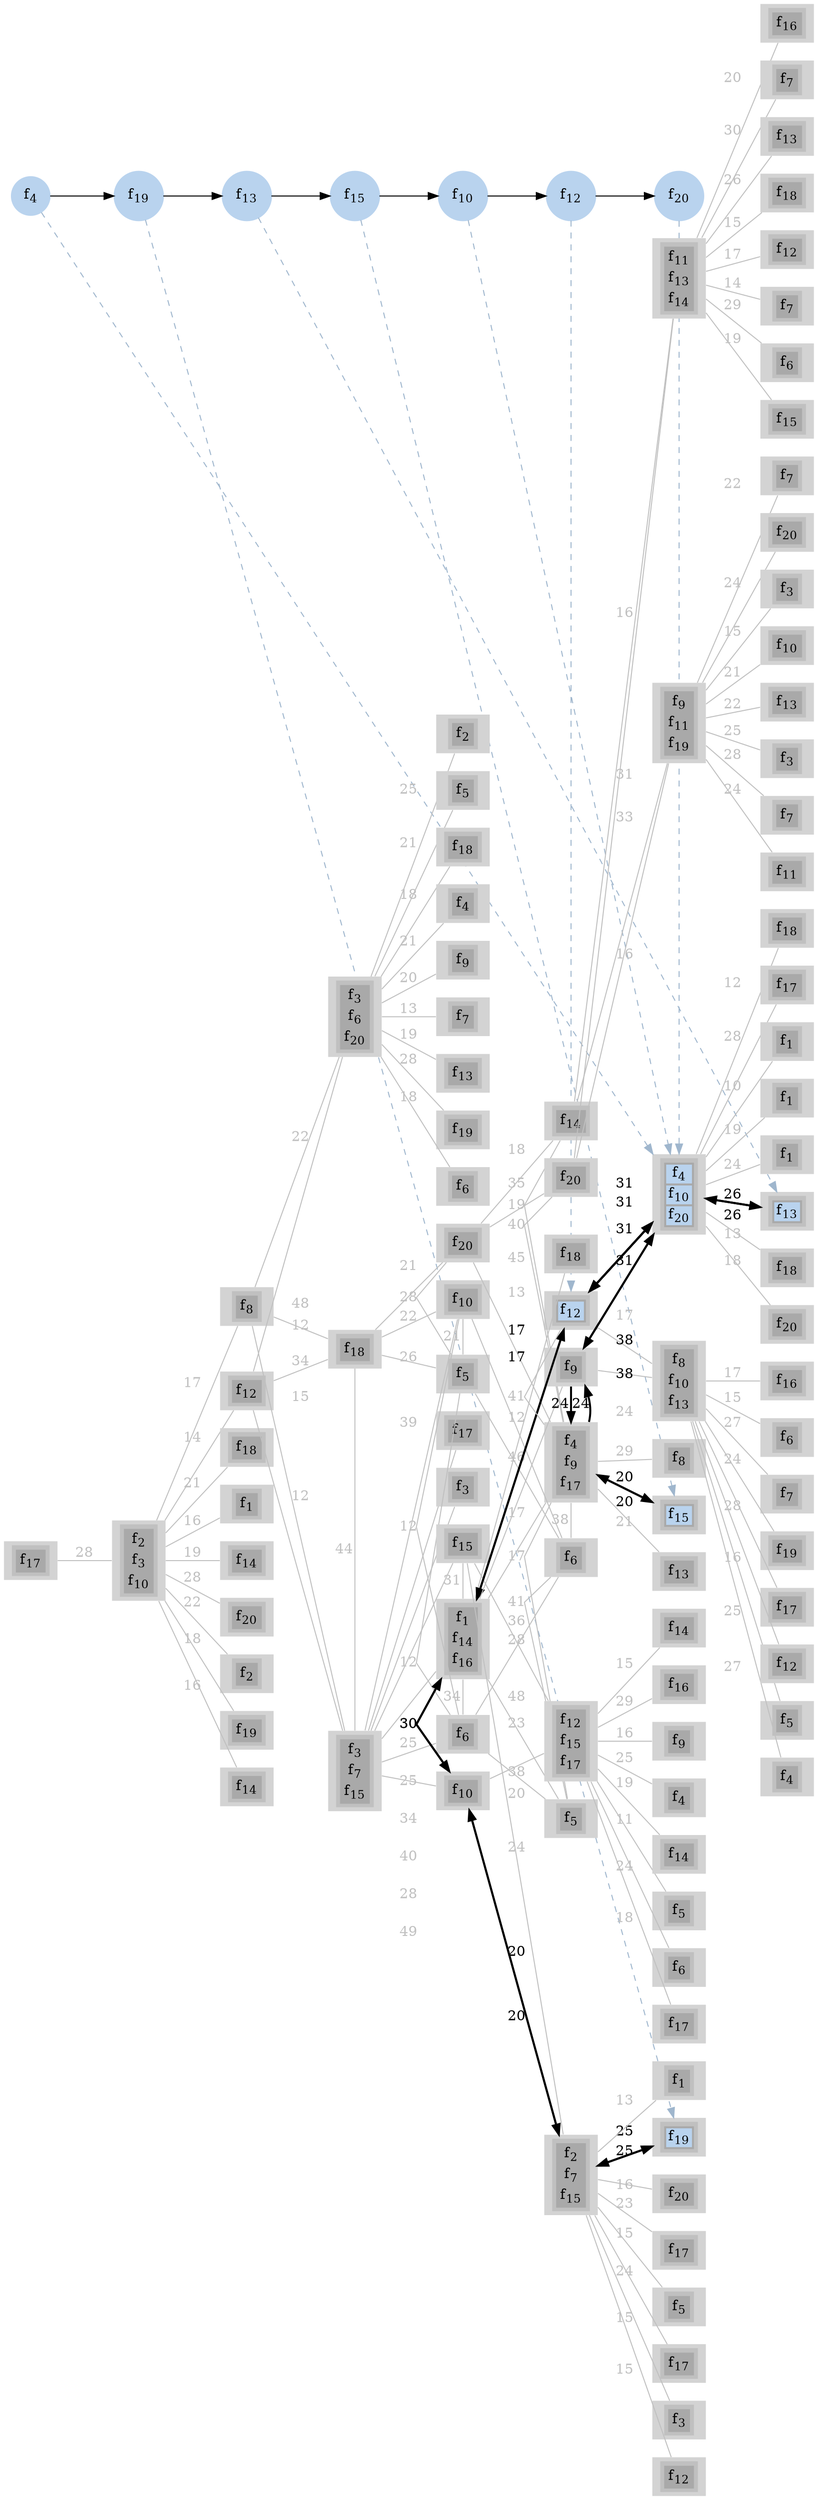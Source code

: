 digraph G
{
ranksep = "equally"
rankdir = LR
subgraph sfc
{
node [shape=circle]
{rank = same; f4; };
{rank = same; f19; };
{rank = same; f13; };
{rank = same; f15; };
{rank = same; f10; };
{rank = same; f12; };
{rank = same; f20; };
f4[style=filled label=<f<SUB>4</SUB>> color="slategray2"]
f19[style=filled label=<f<SUB>19</SUB>> color="slategray2"]
f13[style=filled label=<f<SUB>13</SUB>> color="slategray2"]
f15[style=filled label=<f<SUB>15</SUB>> color="slategray2"]
f10[style=filled label=<f<SUB>10</SUB>> color="slategray2"]
f12[style=filled label=<f<SUB>12</SUB>> color="slategray2"]
f20[style=filled label=<f<SUB>20</SUB>> color="slategray2"]
f4 -> f19
f19 -> f13
f13 -> f15
f15 -> f10
f10 -> f12
f12 -> f20
}
subgraph network
{
node [shape=none]
{rank = same; 1; };
{rank = same; 18; };
{rank = same; 2; 3; 4; 5; 6; 7; 8; 20; 21; };
{rank = same; 19; 82; 84; };
{rank = same; 9; 10; 11; 12; 13; 14; 15; 16; 17; 83; 87; 88; 60; 61; 86; 89; 92; 93; };
{rank = same; 40; 41; 85; 90; 58; 59; 78; 79; 91; 94; };
{rank = same; 38; 39; 95; 96; 97; 42; 43; 44; 45; 46; 47; 48; 49; 50; 51; 52; 53; 54; 55; 56; 57; 80; 81; };
{rank = same; 22; 23; 24; 25; 26; 27; 28; 29; 30; 31; 32; 33; 34; 35; 36; 37; 62; 63; 64; 65; 66; 67; 68; 69; 70; 71; 72; 73; 74; 75; 76; 77; };
81[style=filled
label=<
<TABLE BORDER="0" BGCOLOR="gray">
<TR>
<TD>
<TABLE BORDER="0" BGCOLOR="darkgray">
<TR><TD PORT="f20" BGCOLOR="slategray2">f<SUB>4</SUB></TD></TR>
<TR><TD PORT="f56" BGCOLOR="slategray2">f<SUB>10</SUB></TD></TR>
<TR><TD PORT="f117" BGCOLOR="slategray2">f<SUB>20</SUB></TD></TR>
</TABLE>
</TD>
</TR>
</TABLE>>]

44[style=filled
label=<
<TABLE BORDER="0" BGCOLOR="gray">
<TR>
<TD>
<TABLE BORDER="0" BGCOLOR="darkgray">
<TR><TD PORT="f111" BGCOLOR="slategray2">f<SUB>19</SUB></TD></TR>
</TABLE>
</TD>
</TR>
</TABLE>>]

44[style=filled
label=<
<TABLE BORDER="0" BGCOLOR="gray">
<TR>
<TD>
<TABLE BORDER="0" BGCOLOR="darkgray">
<TR><TD PORT="f111" BGCOLOR="slategray2">f<SUB>19</SUB></TD></TR>
</TABLE>
</TD>
</TR>
</TABLE>>]

73[style=filled
label=<
<TABLE BORDER="0" BGCOLOR="gray">
<TR>
<TD>
<TABLE BORDER="0" BGCOLOR="darkgray">
<TR><TD PORT="f72" BGCOLOR="slategray2">f<SUB>13</SUB></TD></TR>
</TABLE>
</TD>
</TR>
</TABLE>>]

73[style=filled
label=<
<TABLE BORDER="0" BGCOLOR="gray">
<TR>
<TD>
<TABLE BORDER="0" BGCOLOR="darkgray">
<TR><TD PORT="f72" BGCOLOR="slategray2">f<SUB>13</SUB></TD></TR>
</TABLE>
</TD>
</TR>
</TABLE>>]

96[style=filled
label=<
<TABLE BORDER="0" BGCOLOR="gray">
<TR>
<TD>
<TABLE BORDER="0" BGCOLOR="darkgray">
<TR><TD PORT="f86" BGCOLOR="slategray2">f<SUB>15</SUB></TD></TR>
</TABLE>
</TD>
</TR>
</TABLE>>]

96[style=filled
label=<
<TABLE BORDER="0" BGCOLOR="gray">
<TR>
<TD>
<TABLE BORDER="0" BGCOLOR="darkgray">
<TR><TD PORT="f86" BGCOLOR="slategray2">f<SUB>15</SUB></TD></TR>
</TABLE>
</TD>
</TR>
</TABLE>>]

81[style=filled
label=<
<TABLE BORDER="0" BGCOLOR="gray">
<TR>
<TD>
<TABLE BORDER="0" BGCOLOR="darkgray">
<TR><TD PORT="f20" BGCOLOR="slategray2">f<SUB>4</SUB></TD></TR>
<TR><TD PORT="f56" BGCOLOR="slategray2">f<SUB>10</SUB></TD></TR>
<TR><TD PORT="f117" BGCOLOR="slategray2">f<SUB>20</SUB></TD></TR>
</TABLE>
</TD>
</TR>
</TABLE>>]

78[style=filled
label=<
<TABLE BORDER="0" BGCOLOR="gray">
<TR>
<TD>
<TABLE BORDER="0" BGCOLOR="darkgray">
<TR><TD PORT="f63" BGCOLOR="slategray2">f<SUB>12</SUB></TD></TR>
</TABLE>
</TD>
</TR>
</TABLE>>]

78[style=filled
label=<
<TABLE BORDER="0" BGCOLOR="gray">
<TR>
<TD>
<TABLE BORDER="0" BGCOLOR="darkgray">
<TR><TD PORT="f63" BGCOLOR="slategray2">f<SUB>12</SUB></TD></TR>
</TABLE>
</TD>
</TR>
</TABLE>>]

1[style=filled
label=<
<TABLE BORDER="0" BGCOLOR="gray">
<TR>
<TD>
<TABLE BORDER="0" BGCOLOR="darkgray">
<TR><TD PORT="f91" BGCOLOR="darkgray">f<SUB>17</SUB></TD></TR>
</TABLE>
</TD>
</TR>
</TABLE>>]

18[style=filled
label=<
<TABLE BORDER="0" BGCOLOR="gray">
<TR>
<TD>
<TABLE BORDER="0" BGCOLOR="darkgray">
<TR><TD PORT="f8" BGCOLOR="darkgray">f<SUB>2</SUB></TD></TR>
<TR><TD PORT="f12" BGCOLOR="darkgray">f<SUB>3</SUB></TD></TR>
<TR><TD PORT="f52" BGCOLOR="darkgray">f<SUB>10</SUB></TD></TR>
</TABLE>
</TD>
</TR>
</TABLE>>]

2[style=filled
label=<
<TABLE BORDER="0" BGCOLOR="gray">
<TR>
<TD>
<TABLE BORDER="0" BGCOLOR="darkgray">
<TR><TD PORT="f101" BGCOLOR="darkgray">f<SUB>18</SUB></TD></TR>
</TABLE>
</TD>
</TR>
</TABLE>>]

3[style=filled
label=<
<TABLE BORDER="0" BGCOLOR="gray">
<TR>
<TD>
<TABLE BORDER="0" BGCOLOR="darkgray">
<TR><TD PORT="f1" BGCOLOR="darkgray">f<SUB>1</SUB></TD></TR>
</TABLE>
</TD>
</TR>
</TABLE>>]

4[style=filled
label=<
<TABLE BORDER="0" BGCOLOR="gray">
<TR>
<TD>
<TABLE BORDER="0" BGCOLOR="darkgray">
<TR><TD PORT="f75" BGCOLOR="darkgray">f<SUB>14</SUB></TD></TR>
</TABLE>
</TD>
</TR>
</TABLE>>]

5[style=filled
label=<
<TABLE BORDER="0" BGCOLOR="gray">
<TR>
<TD>
<TABLE BORDER="0" BGCOLOR="darkgray">
<TR><TD PORT="f113" BGCOLOR="darkgray">f<SUB>20</SUB></TD></TR>
</TABLE>
</TD>
</TR>
</TABLE>>]

6[style=filled
label=<
<TABLE BORDER="0" BGCOLOR="gray">
<TR>
<TD>
<TABLE BORDER="0" BGCOLOR="darkgray">
<TR><TD PORT="f9" BGCOLOR="darkgray">f<SUB>2</SUB></TD></TR>
</TABLE>
</TD>
</TR>
</TABLE>>]

7[style=filled
label=<
<TABLE BORDER="0" BGCOLOR="gray">
<TR>
<TD>
<TABLE BORDER="0" BGCOLOR="darkgray">
<TR><TD PORT="f108" BGCOLOR="darkgray">f<SUB>19</SUB></TD></TR>
</TABLE>
</TD>
</TR>
</TABLE>>]

8[style=filled
label=<
<TABLE BORDER="0" BGCOLOR="gray">
<TR>
<TD>
<TABLE BORDER="0" BGCOLOR="darkgray">
<TR><TD PORT="f74" BGCOLOR="darkgray">f<SUB>14</SUB></TD></TR>
</TABLE>
</TD>
</TR>
</TABLE>>]

9[style=filled
label=<
<TABLE BORDER="0" BGCOLOR="gray">
<TR>
<TD>
<TABLE BORDER="0" BGCOLOR="darkgray">
<TR><TD PORT="f7" BGCOLOR="darkgray">f<SUB>2</SUB></TD></TR>
</TABLE>
</TD>
</TR>
</TABLE>>]

19[style=filled
label=<
<TABLE BORDER="0" BGCOLOR="gray">
<TR>
<TD>
<TABLE BORDER="0" BGCOLOR="darkgray">
<TR><TD PORT="f11" BGCOLOR="darkgray">f<SUB>3</SUB></TD></TR>
<TR><TD PORT="f29" BGCOLOR="darkgray">f<SUB>6</SUB></TD></TR>
<TR><TD PORT="f112" BGCOLOR="darkgray">f<SUB>20</SUB></TD></TR>
</TABLE>
</TD>
</TR>
</TABLE>>]

10[style=filled
label=<
<TABLE BORDER="0" BGCOLOR="gray">
<TR>
<TD>
<TABLE BORDER="0" BGCOLOR="darkgray">
<TR><TD PORT="f23" BGCOLOR="darkgray">f<SUB>5</SUB></TD></TR>
</TABLE>
</TD>
</TR>
</TABLE>>]

11[style=filled
label=<
<TABLE BORDER="0" BGCOLOR="gray">
<TR>
<TD>
<TABLE BORDER="0" BGCOLOR="darkgray">
<TR><TD PORT="f100" BGCOLOR="darkgray">f<SUB>18</SUB></TD></TR>
</TABLE>
</TD>
</TR>
</TABLE>>]

12[style=filled
label=<
<TABLE BORDER="0" BGCOLOR="gray">
<TR>
<TD>
<TABLE BORDER="0" BGCOLOR="darkgray">
<TR><TD PORT="f18" BGCOLOR="darkgray">f<SUB>4</SUB></TD></TR>
</TABLE>
</TD>
</TR>
</TABLE>>]

13[style=filled
label=<
<TABLE BORDER="0" BGCOLOR="gray">
<TR>
<TD>
<TABLE BORDER="0" BGCOLOR="darkgray">
<TR><TD PORT="f47" BGCOLOR="darkgray">f<SUB>9</SUB></TD></TR>
</TABLE>
</TD>
</TR>
</TABLE>>]

14[style=filled
label=<
<TABLE BORDER="0" BGCOLOR="gray">
<TR>
<TD>
<TABLE BORDER="0" BGCOLOR="darkgray">
<TR><TD PORT="f37" BGCOLOR="darkgray">f<SUB>7</SUB></TD></TR>
</TABLE>
</TD>
</TR>
</TABLE>>]

15[style=filled
label=<
<TABLE BORDER="0" BGCOLOR="gray">
<TR>
<TD>
<TABLE BORDER="0" BGCOLOR="darkgray">
<TR><TD PORT="f67" BGCOLOR="darkgray">f<SUB>13</SUB></TD></TR>
</TABLE>
</TD>
</TR>
</TABLE>>]

16[style=filled
label=<
<TABLE BORDER="0" BGCOLOR="gray">
<TR>
<TD>
<TABLE BORDER="0" BGCOLOR="darkgray">
<TR><TD PORT="f107" BGCOLOR="darkgray">f<SUB>19</SUB></TD></TR>
</TABLE>
</TD>
</TR>
</TABLE>>]

17[style=filled
label=<
<TABLE BORDER="0" BGCOLOR="gray">
<TR>
<TD>
<TABLE BORDER="0" BGCOLOR="darkgray">
<TR><TD PORT="f30" BGCOLOR="darkgray">f<SUB>6</SUB></TD></TR>
</TABLE>
</TD>
</TR>
</TABLE>>]

20[style=filled
label=<
<TABLE BORDER="0" BGCOLOR="gray">
<TR>
<TD>
<TABLE BORDER="0" BGCOLOR="darkgray">
<TR><TD PORT="f44" BGCOLOR="darkgray">f<SUB>8</SUB></TD></TR>
</TABLE>
</TD>
</TR>
</TABLE>>]

21[style=filled
label=<
<TABLE BORDER="0" BGCOLOR="gray">
<TR>
<TD>
<TABLE BORDER="0" BGCOLOR="darkgray">
<TR><TD PORT="f61" BGCOLOR="darkgray">f<SUB>12</SUB></TD></TR>
</TABLE>
</TD>
</TR>
</TABLE>>]

82[style=filled
label=<
<TABLE BORDER="0" BGCOLOR="gray">
<TR>
<TD>
<TABLE BORDER="0" BGCOLOR="darkgray">
<TR><TD PORT="f102" BGCOLOR="darkgray">f<SUB>18</SUB></TD></TR>
</TABLE>
</TD>
</TR>
</TABLE>>]

84[style=filled
label=<
<TABLE BORDER="0" BGCOLOR="gray">
<TR>
<TD>
<TABLE BORDER="0" BGCOLOR="darkgray">
<TR><TD PORT="f13" BGCOLOR="darkgray">f<SUB>3</SUB></TD></TR>
<TR><TD PORT="f36" BGCOLOR="darkgray">f<SUB>7</SUB></TD></TR>
<TR><TD PORT="f81" BGCOLOR="darkgray">f<SUB>15</SUB></TD></TR>
</TABLE>
</TD>
</TR>
</TABLE>>]

22[style=filled
label=<
<TABLE BORDER="0" BGCOLOR="gray">
<TR>
<TD>
<TABLE BORDER="0" BGCOLOR="darkgray">
<TR><TD PORT="f42" BGCOLOR="darkgray">f<SUB>7</SUB></TD></TR>
</TABLE>
</TD>
</TR>
</TABLE>>]

38[style=filled
label=<
<TABLE BORDER="0" BGCOLOR="gray">
<TR>
<TD>
<TABLE BORDER="0" BGCOLOR="darkgray">
<TR><TD PORT="f50" BGCOLOR="darkgray">f<SUB>9</SUB></TD></TR>
<TR><TD PORT="f59" BGCOLOR="darkgray">f<SUB>11</SUB></TD></TR>
<TR><TD PORT="f109" BGCOLOR="darkgray">f<SUB>19</SUB></TD></TR>
</TABLE>
</TD>
</TR>
</TABLE>>]

23[style=filled
label=<
<TABLE BORDER="0" BGCOLOR="gray">
<TR>
<TD>
<TABLE BORDER="0" BGCOLOR="darkgray">
<TR><TD PORT="f60" BGCOLOR="darkgray">f<SUB>11</SUB></TD></TR>
</TABLE>
</TD>
</TR>
</TABLE>>]

24[style=filled
label=<
<TABLE BORDER="0" BGCOLOR="gray">
<TR>
<TD>
<TABLE BORDER="0" BGCOLOR="darkgray">
<TR><TD PORT="f41" BGCOLOR="darkgray">f<SUB>7</SUB></TD></TR>
</TABLE>
</TD>
</TR>
</TABLE>>]

25[style=filled
label=<
<TABLE BORDER="0" BGCOLOR="gray">
<TR>
<TD>
<TABLE BORDER="0" BGCOLOR="darkgray">
<TR><TD PORT="f118" BGCOLOR="darkgray">f<SUB>20</SUB></TD></TR>
</TABLE>
</TD>
</TR>
</TABLE>>]

26[style=filled
label=<
<TABLE BORDER="0" BGCOLOR="gray">
<TR>
<TD>
<TABLE BORDER="0" BGCOLOR="darkgray">
<TR><TD PORT="f16" BGCOLOR="darkgray">f<SUB>3</SUB></TD></TR>
</TABLE>
</TD>
</TR>
</TABLE>>]

27[style=filled
label=<
<TABLE BORDER="0" BGCOLOR="gray">
<TR>
<TD>
<TABLE BORDER="0" BGCOLOR="darkgray">
<TR><TD PORT="f57" BGCOLOR="darkgray">f<SUB>10</SUB></TD></TR>
</TABLE>
</TD>
</TR>
</TABLE>>]

28[style=filled
label=<
<TABLE BORDER="0" BGCOLOR="gray">
<TR>
<TD>
<TABLE BORDER="0" BGCOLOR="darkgray">
<TR><TD PORT="f73" BGCOLOR="darkgray">f<SUB>13</SUB></TD></TR>
</TABLE>
</TD>
</TR>
</TABLE>>]

29[style=filled
label=<
<TABLE BORDER="0" BGCOLOR="gray">
<TR>
<TD>
<TABLE BORDER="0" BGCOLOR="darkgray">
<TR><TD PORT="f17" BGCOLOR="darkgray">f<SUB>3</SUB></TD></TR>
</TABLE>
</TD>
</TR>
</TABLE>>]

30[style=filled
label=<
<TABLE BORDER="0" BGCOLOR="gray">
<TR>
<TD>
<TABLE BORDER="0" BGCOLOR="darkgray">
<TR><TD PORT="f33" BGCOLOR="darkgray">f<SUB>6</SUB></TD></TR>
</TABLE>
</TD>
</TR>
</TABLE>>]

39[style=filled
label=<
<TABLE BORDER="0" BGCOLOR="gray">
<TR>
<TD>
<TABLE BORDER="0" BGCOLOR="darkgray">
<TR><TD PORT="f58" BGCOLOR="darkgray">f<SUB>11</SUB></TD></TR>
<TR><TD PORT="f68" BGCOLOR="darkgray">f<SUB>13</SUB></TD></TR>
<TR><TD PORT="f78" BGCOLOR="darkgray">f<SUB>14</SUB></TD></TR>
</TABLE>
</TD>
</TR>
</TABLE>>]

31[style=filled
label=<
<TABLE BORDER="0" BGCOLOR="gray">
<TR>
<TD>
<TABLE BORDER="0" BGCOLOR="darkgray">
<TR><TD PORT="f85" BGCOLOR="darkgray">f<SUB>15</SUB></TD></TR>
</TABLE>
</TD>
</TR>
</TABLE>>]

32[style=filled
label=<
<TABLE BORDER="0" BGCOLOR="gray">
<TR>
<TD>
<TABLE BORDER="0" BGCOLOR="darkgray">
<TR><TD PORT="f89" BGCOLOR="darkgray">f<SUB>16</SUB></TD></TR>
</TABLE>
</TD>
</TR>
</TABLE>>]

33[style=filled
label=<
<TABLE BORDER="0" BGCOLOR="gray">
<TR>
<TD>
<TABLE BORDER="0" BGCOLOR="darkgray">
<TR><TD PORT="f40" BGCOLOR="darkgray">f<SUB>7</SUB></TD></TR>
</TABLE>
</TD>
</TR>
</TABLE>>]

34[style=filled
label=<
<TABLE BORDER="0" BGCOLOR="gray">
<TR>
<TD>
<TABLE BORDER="0" BGCOLOR="darkgray">
<TR><TD PORT="f71" BGCOLOR="darkgray">f<SUB>13</SUB></TD></TR>
</TABLE>
</TD>
</TR>
</TABLE>>]

35[style=filled
label=<
<TABLE BORDER="0" BGCOLOR="gray">
<TR>
<TD>
<TABLE BORDER="0" BGCOLOR="darkgray">
<TR><TD PORT="f104" BGCOLOR="darkgray">f<SUB>18</SUB></TD></TR>
</TABLE>
</TD>
</TR>
</TABLE>>]

36[style=filled
label=<
<TABLE BORDER="0" BGCOLOR="gray">
<TR>
<TD>
<TABLE BORDER="0" BGCOLOR="darkgray">
<TR><TD PORT="f66" BGCOLOR="darkgray">f<SUB>12</SUB></TD></TR>
</TABLE>
</TD>
</TR>
</TABLE>>]

37[style=filled
label=<
<TABLE BORDER="0" BGCOLOR="gray">
<TR>
<TD>
<TABLE BORDER="0" BGCOLOR="darkgray">
<TR><TD PORT="f39" BGCOLOR="darkgray">f<SUB>7</SUB></TD></TR>
</TABLE>
</TD>
</TR>
</TABLE>>]

40[style=filled
label=<
<TABLE BORDER="0" BGCOLOR="gray">
<TR>
<TD>
<TABLE BORDER="0" BGCOLOR="darkgray">
<TR><TD PORT="f77" BGCOLOR="darkgray">f<SUB>14</SUB></TD></TR>
</TABLE>
</TD>
</TR>
</TABLE>>]

41[style=filled
label=<
<TABLE BORDER="0" BGCOLOR="gray">
<TR>
<TD>
<TABLE BORDER="0" BGCOLOR="darkgray">
<TR><TD PORT="f115" BGCOLOR="darkgray">f<SUB>20</SUB></TD></TR>
</TABLE>
</TD>
</TR>
</TABLE>>]

83[style=filled
label=<
<TABLE BORDER="0" BGCOLOR="gray">
<TR>
<TD>
<TABLE BORDER="0" BGCOLOR="darkgray">
<TR><TD PORT="f114" BGCOLOR="darkgray">f<SUB>20</SUB></TD></TR>
</TABLE>
</TD>
</TR>
</TABLE>>]

85[style=filled
label=<
<TABLE BORDER="0" BGCOLOR="gray">
<TR>
<TD>
<TABLE BORDER="0" BGCOLOR="darkgray">
<TR><TD PORT="f19" BGCOLOR="darkgray">f<SUB>4</SUB></TD></TR>
<TR><TD PORT="f49" BGCOLOR="darkgray">f<SUB>9</SUB></TD></TR>
<TR><TD PORT="f93" BGCOLOR="darkgray">f<SUB>17</SUB></TD></TR>
</TABLE>
</TD>
</TR>
</TABLE>>]

42[style=filled
label=<
<TABLE BORDER="0" BGCOLOR="gray">
<TR>
<TD>
<TABLE BORDER="0" BGCOLOR="darkgray">
<TR><TD PORT="f116" BGCOLOR="darkgray">f<SUB>20</SUB></TD></TR>
</TABLE>
</TD>
</TR>
</TABLE>>]

58[style=filled
label=<
<TABLE BORDER="0" BGCOLOR="gray">
<TR>
<TD>
<TABLE BORDER="0" BGCOLOR="darkgray">
<TR><TD PORT="f10" BGCOLOR="darkgray">f<SUB>2</SUB></TD></TR>
<TR><TD PORT="f38" BGCOLOR="darkgray">f<SUB>7</SUB></TD></TR>
<TR><TD PORT="f83" BGCOLOR="darkgray">f<SUB>15</SUB></TD></TR>
</TABLE>
</TD>
</TR>
</TABLE>>]

43[style=filled
label=<
<TABLE BORDER="0" BGCOLOR="gray">
<TR>
<TD>
<TABLE BORDER="0" BGCOLOR="darkgray">
<TR><TD PORT="f95" BGCOLOR="darkgray">f<SUB>17</SUB></TD></TR>
</TABLE>
</TD>
</TR>
</TABLE>>]

45[style=filled
label=<
<TABLE BORDER="0" BGCOLOR="gray">
<TR>
<TD>
<TABLE BORDER="0" BGCOLOR="darkgray">
<TR><TD PORT="f27" BGCOLOR="darkgray">f<SUB>5</SUB></TD></TR>
</TABLE>
</TD>
</TR>
</TABLE>>]

46[style=filled
label=<
<TABLE BORDER="0" BGCOLOR="gray">
<TR>
<TD>
<TABLE BORDER="0" BGCOLOR="darkgray">
<TR><TD PORT="f97" BGCOLOR="darkgray">f<SUB>17</SUB></TD></TR>
</TABLE>
</TD>
</TR>
</TABLE>>]

47[style=filled
label=<
<TABLE BORDER="0" BGCOLOR="gray">
<TR>
<TD>
<TABLE BORDER="0" BGCOLOR="darkgray">
<TR><TD PORT="f15" BGCOLOR="darkgray">f<SUB>3</SUB></TD></TR>
</TABLE>
</TD>
</TR>
</TABLE>>]

48[style=filled
label=<
<TABLE BORDER="0" BGCOLOR="gray">
<TR>
<TD>
<TABLE BORDER="0" BGCOLOR="darkgray">
<TR><TD PORT="f64" BGCOLOR="darkgray">f<SUB>12</SUB></TD></TR>
</TABLE>
</TD>
</TR>
</TABLE>>]

49[style=filled
label=<
<TABLE BORDER="0" BGCOLOR="gray">
<TR>
<TD>
<TABLE BORDER="0" BGCOLOR="darkgray">
<TR><TD PORT="f3" BGCOLOR="darkgray">f<SUB>1</SUB></TD></TR>
</TABLE>
</TD>
</TR>
</TABLE>>]

50[style=filled
label=<
<TABLE BORDER="0" BGCOLOR="gray">
<TR>
<TD>
<TABLE BORDER="0" BGCOLOR="darkgray">
<TR><TD PORT="f26" BGCOLOR="darkgray">f<SUB>5</SUB></TD></TR>
</TABLE>
</TD>
</TR>
</TABLE>>]

59[style=filled
label=<
<TABLE BORDER="0" BGCOLOR="gray">
<TR>
<TD>
<TABLE BORDER="0" BGCOLOR="darkgray">
<TR><TD PORT="f62" BGCOLOR="darkgray">f<SUB>12</SUB></TD></TR>
<TR><TD PORT="f84" BGCOLOR="darkgray">f<SUB>15</SUB></TD></TR>
<TR><TD PORT="f94" BGCOLOR="darkgray">f<SUB>17</SUB></TD></TR>
</TABLE>
</TD>
</TR>
</TABLE>>]

51[style=filled
label=<
<TABLE BORDER="0" BGCOLOR="gray">
<TR>
<TD>
<TABLE BORDER="0" BGCOLOR="darkgray">
<TR><TD PORT="f35" BGCOLOR="darkgray">f<SUB>6</SUB></TD></TR>
</TABLE>
</TD>
</TR>
</TABLE>>]

52[style=filled
label=<
<TABLE BORDER="0" BGCOLOR="gray">
<TR>
<TD>
<TABLE BORDER="0" BGCOLOR="darkgray">
<TR><TD PORT="f96" BGCOLOR="darkgray">f<SUB>17</SUB></TD></TR>
</TABLE>
</TD>
</TR>
</TABLE>>]

53[style=filled
label=<
<TABLE BORDER="0" BGCOLOR="gray">
<TR>
<TD>
<TABLE BORDER="0" BGCOLOR="darkgray">
<TR><TD PORT="f79" BGCOLOR="darkgray">f<SUB>14</SUB></TD></TR>
</TABLE>
</TD>
</TR>
</TABLE>>]

54[style=filled
label=<
<TABLE BORDER="0" BGCOLOR="gray">
<TR>
<TD>
<TABLE BORDER="0" BGCOLOR="darkgray">
<TR><TD PORT="f90" BGCOLOR="darkgray">f<SUB>16</SUB></TD></TR>
</TABLE>
</TD>
</TR>
</TABLE>>]

55[style=filled
label=<
<TABLE BORDER="0" BGCOLOR="gray">
<TR>
<TD>
<TABLE BORDER="0" BGCOLOR="darkgray">
<TR><TD PORT="f51" BGCOLOR="darkgray">f<SUB>9</SUB></TD></TR>
</TABLE>
</TD>
</TR>
</TABLE>>]

56[style=filled
label=<
<TABLE BORDER="0" BGCOLOR="gray">
<TR>
<TD>
<TABLE BORDER="0" BGCOLOR="darkgray">
<TR><TD PORT="f21" BGCOLOR="darkgray">f<SUB>4</SUB></TD></TR>
</TABLE>
</TD>
</TR>
</TABLE>>]

57[style=filled
label=<
<TABLE BORDER="0" BGCOLOR="gray">
<TR>
<TD>
<TABLE BORDER="0" BGCOLOR="darkgray">
<TR><TD PORT="f80" BGCOLOR="darkgray">f<SUB>14</SUB></TD></TR>
</TABLE>
</TD>
</TR>
</TABLE>>]

60[style=filled
label=<
<TABLE BORDER="0" BGCOLOR="gray">
<TR>
<TD>
<TABLE BORDER="0" BGCOLOR="darkgray">
<TR><TD PORT="f54" BGCOLOR="darkgray">f<SUB>10</SUB></TD></TR>
</TABLE>
</TD>
</TR>
</TABLE>>]

61[style=filled
label=<
<TABLE BORDER="0" BGCOLOR="gray">
<TR>
<TD>
<TABLE BORDER="0" BGCOLOR="darkgray">
<TR><TD PORT="f82" BGCOLOR="darkgray">f<SUB>15</SUB></TD></TR>
</TABLE>
</TD>
</TR>
</TABLE>>]

86[style=filled
label=<
<TABLE BORDER="0" BGCOLOR="gray">
<TR>
<TD>
<TABLE BORDER="0" BGCOLOR="darkgray">
<TR><TD PORT="f2" BGCOLOR="darkgray">f<SUB>1</SUB></TD></TR>
<TR><TD PORT="f76" BGCOLOR="darkgray">f<SUB>14</SUB></TD></TR>
<TR><TD PORT="f87" BGCOLOR="darkgray">f<SUB>16</SUB></TD></TR>
</TABLE>
</TD>
</TR>
</TABLE>>]

62[style=filled
label=<
<TABLE BORDER="0" BGCOLOR="gray">
<TR>
<TD>
<TABLE BORDER="0" BGCOLOR="darkgray">
<TR><TD PORT="f28" BGCOLOR="darkgray">f<SUB>5</SUB></TD></TR>
</TABLE>
</TD>
</TR>
</TABLE>>]

80[style=filled
label=<
<TABLE BORDER="0" BGCOLOR="gray">
<TR>
<TD>
<TABLE BORDER="0" BGCOLOR="darkgray">
<TR><TD PORT="f45" BGCOLOR="darkgray">f<SUB>8</SUB></TD></TR>
<TR><TD PORT="f55" BGCOLOR="darkgray">f<SUB>10</SUB></TD></TR>
<TR><TD PORT="f70" BGCOLOR="darkgray">f<SUB>13</SUB></TD></TR>
</TABLE>
</TD>
</TR>
</TABLE>>]

63[style=filled
label=<
<TABLE BORDER="0" BGCOLOR="gray">
<TR>
<TD>
<TABLE BORDER="0" BGCOLOR="darkgray">
<TR><TD PORT="f22" BGCOLOR="darkgray">f<SUB>4</SUB></TD></TR>
</TABLE>
</TD>
</TR>
</TABLE>>]

64[style=filled
label=<
<TABLE BORDER="0" BGCOLOR="gray">
<TR>
<TD>
<TABLE BORDER="0" BGCOLOR="darkgray">
<TR><TD PORT="f88" BGCOLOR="darkgray">f<SUB>16</SUB></TD></TR>
</TABLE>
</TD>
</TR>
</TABLE>>]

65[style=filled
label=<
<TABLE BORDER="0" BGCOLOR="gray">
<TR>
<TD>
<TABLE BORDER="0" BGCOLOR="darkgray">
<TR><TD PORT="f34" BGCOLOR="darkgray">f<SUB>6</SUB></TD></TR>
</TABLE>
</TD>
</TR>
</TABLE>>]

66[style=filled
label=<
<TABLE BORDER="0" BGCOLOR="gray">
<TR>
<TD>
<TABLE BORDER="0" BGCOLOR="darkgray">
<TR><TD PORT="f43" BGCOLOR="darkgray">f<SUB>7</SUB></TD></TR>
</TABLE>
</TD>
</TR>
</TABLE>>]

67[style=filled
label=<
<TABLE BORDER="0" BGCOLOR="gray">
<TR>
<TD>
<TABLE BORDER="0" BGCOLOR="darkgray">
<TR><TD PORT="f110" BGCOLOR="darkgray">f<SUB>19</SUB></TD></TR>
</TABLE>
</TD>
</TR>
</TABLE>>]

68[style=filled
label=<
<TABLE BORDER="0" BGCOLOR="gray">
<TR>
<TD>
<TABLE BORDER="0" BGCOLOR="darkgray">
<TR><TD PORT="f98" BGCOLOR="darkgray">f<SUB>17</SUB></TD></TR>
</TABLE>
</TD>
</TR>
</TABLE>>]

69[style=filled
label=<
<TABLE BORDER="0" BGCOLOR="gray">
<TR>
<TD>
<TABLE BORDER="0" BGCOLOR="darkgray">
<TR><TD PORT="f65" BGCOLOR="darkgray">f<SUB>12</SUB></TD></TR>
</TABLE>
</TD>
</TR>
</TABLE>>]

70[style=filled
label=<
<TABLE BORDER="0" BGCOLOR="gray">
<TR>
<TD>
<TABLE BORDER="0" BGCOLOR="darkgray">
<TR><TD PORT="f106" BGCOLOR="darkgray">f<SUB>18</SUB></TD></TR>
</TABLE>
</TD>
</TR>
</TABLE>>]

71[style=filled
label=<
<TABLE BORDER="0" BGCOLOR="gray">
<TR>
<TD>
<TABLE BORDER="0" BGCOLOR="darkgray">
<TR><TD PORT="f119" BGCOLOR="darkgray">f<SUB>20</SUB></TD></TR>
</TABLE>
</TD>
</TR>
</TABLE>>]

72[style=filled
label=<
<TABLE BORDER="0" BGCOLOR="gray">
<TR>
<TD>
<TABLE BORDER="0" BGCOLOR="darkgray">
<TR><TD PORT="f105" BGCOLOR="darkgray">f<SUB>18</SUB></TD></TR>
</TABLE>
</TD>
</TR>
</TABLE>>]

74[style=filled
label=<
<TABLE BORDER="0" BGCOLOR="gray">
<TR>
<TD>
<TABLE BORDER="0" BGCOLOR="darkgray">
<TR><TD PORT="f99" BGCOLOR="darkgray">f<SUB>17</SUB></TD></TR>
</TABLE>
</TD>
</TR>
</TABLE>>]

75[style=filled
label=<
<TABLE BORDER="0" BGCOLOR="gray">
<TR>
<TD>
<TABLE BORDER="0" BGCOLOR="darkgray">
<TR><TD PORT="f4" BGCOLOR="darkgray">f<SUB>1</SUB></TD></TR>
</TABLE>
</TD>
</TR>
</TABLE>>]

76[style=filled
label=<
<TABLE BORDER="0" BGCOLOR="gray">
<TR>
<TD>
<TABLE BORDER="0" BGCOLOR="darkgray">
<TR><TD PORT="f5" BGCOLOR="darkgray">f<SUB>1</SUB></TD></TR>
</TABLE>
</TD>
</TR>
</TABLE>>]

77[style=filled
label=<
<TABLE BORDER="0" BGCOLOR="gray">
<TR>
<TD>
<TABLE BORDER="0" BGCOLOR="darkgray">
<TR><TD PORT="f6" BGCOLOR="darkgray">f<SUB>1</SUB></TD></TR>
</TABLE>
</TD>
</TR>
</TABLE>>]

79[style=filled
label=<
<TABLE BORDER="0" BGCOLOR="gray">
<TR>
<TD>
<TABLE BORDER="0" BGCOLOR="darkgray">
<TR><TD PORT="f48" BGCOLOR="darkgray">f<SUB>9</SUB></TD></TR>
</TABLE>
</TD>
</TR>
</TABLE>>]

87[style=filled
label=<
<TABLE BORDER="0" BGCOLOR="gray">
<TR>
<TD>
<TABLE BORDER="0" BGCOLOR="darkgray">
<TR><TD PORT="f53" BGCOLOR="darkgray">f<SUB>10</SUB></TD></TR>
</TABLE>
</TD>
</TR>
</TABLE>>]

88[style=filled
label=<
<TABLE BORDER="0" BGCOLOR="gray">
<TR>
<TD>
<TABLE BORDER="0" BGCOLOR="darkgray">
<TR><TD PORT="f24" BGCOLOR="darkgray">f<SUB>5</SUB></TD></TR>
</TABLE>
</TD>
</TR>
</TABLE>>]

89[style=filled
label=<
<TABLE BORDER="0" BGCOLOR="gray">
<TR>
<TD>
<TABLE BORDER="0" BGCOLOR="darkgray">
<TR><TD PORT="f31" BGCOLOR="darkgray">f<SUB>6</SUB></TD></TR>
</TABLE>
</TD>
</TR>
</TABLE>>]

92[style=filled
label=<
<TABLE BORDER="0" BGCOLOR="gray">
<TR>
<TD>
<TABLE BORDER="0" BGCOLOR="darkgray">
<TR><TD PORT="f92" BGCOLOR="darkgray">f<SUB>17</SUB></TD></TR>
</TABLE>
</TD>
</TR>
</TABLE>>]

93[style=filled
label=<
<TABLE BORDER="0" BGCOLOR="gray">
<TR>
<TD>
<TABLE BORDER="0" BGCOLOR="darkgray">
<TR><TD PORT="f14" BGCOLOR="darkgray">f<SUB>3</SUB></TD></TR>
</TABLE>
</TD>
</TR>
</TABLE>>]

90[style=filled
label=<
<TABLE BORDER="0" BGCOLOR="gray">
<TR>
<TD>
<TABLE BORDER="0" BGCOLOR="darkgray">
<TR><TD PORT="f32" BGCOLOR="darkgray">f<SUB>6</SUB></TD></TR>
</TABLE>
</TD>
</TR>
</TABLE>>]

91[style=filled
label=<
<TABLE BORDER="0" BGCOLOR="gray">
<TR>
<TD>
<TABLE BORDER="0" BGCOLOR="darkgray">
<TR><TD PORT="f25" BGCOLOR="darkgray">f<SUB>5</SUB></TD></TR>
</TABLE>
</TD>
</TR>
</TABLE>>]

95[style=filled
label=<
<TABLE BORDER="0" BGCOLOR="gray">
<TR>
<TD>
<TABLE BORDER="0" BGCOLOR="darkgray">
<TR><TD PORT="f69" BGCOLOR="darkgray">f<SUB>13</SUB></TD></TR>
</TABLE>
</TD>
</TR>
</TABLE>>]

97[style=filled
label=<
<TABLE BORDER="0" BGCOLOR="gray">
<TR>
<TD>
<TABLE BORDER="0" BGCOLOR="darkgray">
<TR><TD PORT="f46" BGCOLOR="darkgray">f<SUB>8</SUB></TD></TR>
</TABLE>
</TD>
</TR>
</TABLE>>]

94[style=filled
label=<
<TABLE BORDER="0" BGCOLOR="gray">
<TR>
<TD>
<TABLE BORDER="0" BGCOLOR="darkgray">
<TR><TD PORT="f103" BGCOLOR="darkgray">f<SUB>18</SUB></TD></TR>
</TABLE>
</TD>
</TR>
</TABLE>>]

81 -> 78[label="31" color="black" penwidth=2]
78 -> 86[label="17" color="black" penwidth=2]
86 -> 60[label="30" color="black" penwidth=2]
60 -> 58[label="20" color="black" penwidth=2]
58 -> 44[label="25" color="black" penwidth=2]
44 -> 58[label="25" color="black" penwidth=2]
58 -> 60[label="20" color="black" penwidth=2]
60 -> 86[label="30" color="black" penwidth=2]
86 -> 78[label="17" color="black" penwidth=2]
78 -> 81[label="31" color="black" penwidth=2]
81 -> 73[label="26" color="black" penwidth=2]
73 -> 81[label="26" color="black" penwidth=2]
81 -> 79[label="38" color="black" penwidth=2]
79 -> 85[label="24" color="black" penwidth=2]
85 -> 96[label="20" color="black" penwidth=2]
96 -> 85[label="20" color="black" penwidth=2]
85 -> 79[label="24" color="black" penwidth=2]
79 -> 81[label="38" color="black" penwidth=2]
81 -> 78[label="31" color="black" penwidth=2]
78 -> 81[label="31" color="black" penwidth=2]
1 -> 18[label="28" color="gray" fontcolor="gray" dir = none]
2 -> 18[label="21" color="gray" fontcolor="gray" dir = none]
3 -> 18[label="16" color="gray" fontcolor="gray" dir = none]
4 -> 18[label="19" color="gray" fontcolor="gray" dir = none]
5 -> 18[label="28" color="gray" fontcolor="gray" dir = none]
6 -> 18[label="22" color="gray" fontcolor="gray" dir = none]
7 -> 18[label="18" color="gray" fontcolor="gray" dir = none]
8 -> 18[label="16" color="gray" fontcolor="gray" dir = none]
9 -> 19[label="25" color="gray" fontcolor="gray" dir = none]
10 -> 19[label="21" color="gray" fontcolor="gray" dir = none]
11 -> 19[label="18" color="gray" fontcolor="gray" dir = none]
12 -> 19[label="21" color="gray" fontcolor="gray" dir = none]
13 -> 19[label="20" color="gray" fontcolor="gray" dir = none]
14 -> 19[label="13" color="gray" fontcolor="gray" dir = none]
15 -> 19[label="19" color="gray" fontcolor="gray" dir = none]
16 -> 19[label="28" color="gray" fontcolor="gray" dir = none]
17 -> 19[label="18" color="gray" fontcolor="gray" dir = none]
18 -> 20[label="17" color="gray" fontcolor="gray" dir = none]
18 -> 21[label="14" color="gray" fontcolor="gray" dir = none]
19 -> 20[label="22" color="gray" fontcolor="gray" dir = none]
19 -> 21[label="12" color="gray" fontcolor="gray" dir = none]
20 -> 82[label="48" color="gray" fontcolor="gray" dir = none]
20 -> 84[label="34" color="gray" fontcolor="gray" dir = none]
21 -> 82[label="15" color="gray" fontcolor="gray" dir = none]
21 -> 84[label="12" color="gray" fontcolor="gray" dir = none]
22 -> 38[label="28" color="gray" fontcolor="gray" dir = none]
23 -> 38[label="24" color="gray" fontcolor="gray" dir = none]
24 -> 38[label="22" color="gray" fontcolor="gray" dir = none]
25 -> 38[label="24" color="gray" fontcolor="gray" dir = none]
26 -> 38[label="15" color="gray" fontcolor="gray" dir = none]
27 -> 38[label="21" color="gray" fontcolor="gray" dir = none]
28 -> 38[label="22" color="gray" fontcolor="gray" dir = none]
29 -> 38[label="25" color="gray" fontcolor="gray" dir = none]
30 -> 39[label="29" color="gray" fontcolor="gray" dir = none]
31 -> 39[label="19" color="gray" fontcolor="gray" dir = none]
32 -> 39[label="20" color="gray" fontcolor="gray" dir = none]
33 -> 39[label="30" color="gray" fontcolor="gray" dir = none]
34 -> 39[label="26" color="gray" fontcolor="gray" dir = none]
35 -> 39[label="15" color="gray" fontcolor="gray" dir = none]
36 -> 39[label="17" color="gray" fontcolor="gray" dir = none]
37 -> 39[label="14" color="gray" fontcolor="gray" dir = none]
38 -> 40[label="31" color="gray" fontcolor="gray" dir = none]
38 -> 41[label="16" color="gray" fontcolor="gray" dir = none]
39 -> 40[label="16" color="gray" fontcolor="gray" dir = none]
39 -> 41[label="33" color="gray" fontcolor="gray" dir = none]
40 -> 83[label="18" color="gray" fontcolor="gray" dir = none]
40 -> 85[label="19" color="gray" fontcolor="gray" dir = none]
41 -> 83[label="35" color="gray" fontcolor="gray" dir = none]
41 -> 85[label="40" color="gray" fontcolor="gray" dir = none]
42 -> 58[label="16" color="gray" fontcolor="gray" dir = none]
43 -> 58[label="23" color="gray" fontcolor="gray" dir = none]
45 -> 58[label="15" color="gray" fontcolor="gray" dir = none]
46 -> 58[label="24" color="gray" fontcolor="gray" dir = none]
47 -> 58[label="15" color="gray" fontcolor="gray" dir = none]
48 -> 58[label="15" color="gray" fontcolor="gray" dir = none]
49 -> 58[label="13" color="gray" fontcolor="gray" dir = none]
50 -> 59[label="11" color="gray" fontcolor="gray" dir = none]
51 -> 59[label="24" color="gray" fontcolor="gray" dir = none]
52 -> 59[label="18" color="gray" fontcolor="gray" dir = none]
53 -> 59[label="15" color="gray" fontcolor="gray" dir = none]
54 -> 59[label="29" color="gray" fontcolor="gray" dir = none]
55 -> 59[label="16" color="gray" fontcolor="gray" dir = none]
56 -> 59[label="25" color="gray" fontcolor="gray" dir = none]
57 -> 59[label="19" color="gray" fontcolor="gray" dir = none]
58 -> 61[label="23" color="gray" fontcolor="gray" dir = none]
59 -> 60[label="38" color="gray" fontcolor="gray" dir = none]
59 -> 61[label="28" color="gray" fontcolor="gray" dir = none]
60 -> 84[label="49" color="gray" fontcolor="gray" dir = none]
61 -> 84[label="34" color="gray" fontcolor="gray" dir = none]
61 -> 86[label="31" color="gray" fontcolor="gray" dir = none]
62 -> 80[label="25" color="gray" fontcolor="gray" dir = none]
63 -> 80[label="27" color="gray" fontcolor="gray" dir = none]
64 -> 80[label="17" color="gray" fontcolor="gray" dir = none]
65 -> 80[label="15" color="gray" fontcolor="gray" dir = none]
66 -> 80[label="27" color="gray" fontcolor="gray" dir = none]
67 -> 80[label="24" color="gray" fontcolor="gray" dir = none]
68 -> 80[label="28" color="gray" fontcolor="gray" dir = none]
69 -> 80[label="16" color="gray" fontcolor="gray" dir = none]
70 -> 81[label="13" color="gray" fontcolor="gray" dir = none]
71 -> 81[label="18" color="gray" fontcolor="gray" dir = none]
72 -> 81[label="12" color="gray" fontcolor="gray" dir = none]
74 -> 81[label="28" color="gray" fontcolor="gray" dir = none]
75 -> 81[label="10" color="gray" fontcolor="gray" dir = none]
76 -> 81[label="19" color="gray" fontcolor="gray" dir = none]
77 -> 81[label="24" color="gray" fontcolor="gray" dir = none]
78 -> 80[label="17" color="gray" fontcolor="gray" dir = none]
78 -> 85[label="41" color="gray" fontcolor="gray" dir = none]
79 -> 80[label="24" color="gray" fontcolor="gray" dir = none]
79 -> 86[label="12" color="gray" fontcolor="gray" dir = none]
82 -> 83[label="21" color="gray" fontcolor="gray" dir = none]
82 -> 84[label="44" color="gray" fontcolor="gray" dir = none]
82 -> 87[label="22" color="gray" fontcolor="gray" dir = none]
82 -> 88[label="26" color="gray" fontcolor="gray" dir = none]
83 -> 85[label="45" color="gray" fontcolor="gray" dir = none]
83 -> 88[label="28" color="gray" fontcolor="gray" dir = none]
84 -> 86[label="40" color="gray" fontcolor="gray" dir = none]
84 -> 87[label="39" color="gray" fontcolor="gray" dir = none]
84 -> 89[label="28" color="gray" fontcolor="gray" dir = none]
84 -> 92[label="25" color="gray" fontcolor="gray" dir = none]
84 -> 93[label="25" color="gray" fontcolor="gray" dir = none]
85 -> 86[label="17" color="gray" fontcolor="gray" dir = none]
85 -> 90[label="38" color="gray" fontcolor="gray" dir = none]
85 -> 91[label="17" color="gray" fontcolor="gray" dir = none]
85 -> 95[label="21" color="gray" fontcolor="gray" dir = none]
85 -> 97[label="29" color="gray" fontcolor="gray" dir = none]
86 -> 89[label="34" color="gray" fontcolor="gray" dir = none]
86 -> 91[label="20" color="gray" fontcolor="gray" dir = none]
86 -> 94[label="13" color="gray" fontcolor="gray" dir = none]
87 -> 88[label="21" color="gray" fontcolor="gray" dir = none]
87 -> 89[label="12" color="gray" fontcolor="gray" dir = none]
87 -> 90[label="46" color="gray" fontcolor="gray" dir = none]
88 -> 89[label="12" color="gray" fontcolor="gray" dir = none]
88 -> 90[label="36" color="gray" fontcolor="gray" dir = none]
89 -> 90[label="48" color="gray" fontcolor="gray" dir = none]
89 -> 91[label="24" color="gray" fontcolor="gray" dir = none]
90 -> 91[label="41" color="gray" fontcolor="gray" dir = none]
}
splines=false
f4 -> 81[color="slategray3" style=dashed constraint=false]
f19 -> 44[color="slategray3" style=dashed constraint=false]
f13 -> 73[color="slategray3" style=dashed constraint=false]
f15 -> 96[color="slategray3" style=dashed constraint=false]
f10 -> 81[color="slategray3" style=dashed constraint=false]
f12 -> 78[color="slategray3" style=dashed constraint=false]
f20 -> 81[color="slategray3" style=dashed constraint=false]
}